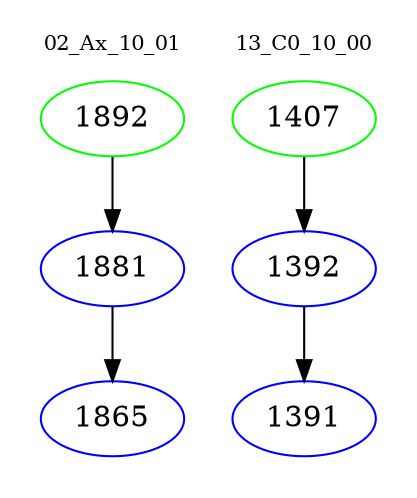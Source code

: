 digraph{
subgraph cluster_0 {
color = white
label = "02_Ax_10_01";
fontsize=10;
T0_1892 [label="1892", color="green"]
T0_1892 -> T0_1881 [color="black"]
T0_1881 [label="1881", color="blue"]
T0_1881 -> T0_1865 [color="black"]
T0_1865 [label="1865", color="blue"]
}
subgraph cluster_1 {
color = white
label = "13_C0_10_00";
fontsize=10;
T1_1407 [label="1407", color="green"]
T1_1407 -> T1_1392 [color="black"]
T1_1392 [label="1392", color="blue"]
T1_1392 -> T1_1391 [color="black"]
T1_1391 [label="1391", color="blue"]
}
}
